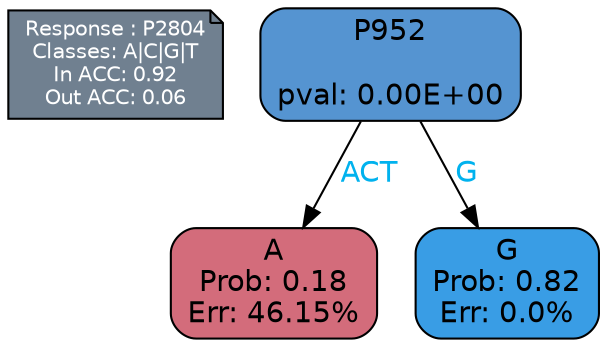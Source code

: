 digraph Tree {
node [shape=box, style="filled, rounded", color="black", fontname=helvetica] ;
graph [ranksep=equally, splines=polylines, bgcolor=transparent, dpi=600] ;
edge [fontname=helvetica] ;
LEGEND [label="Response : P2804
Classes: A|C|G|T
In ACC: 0.92
Out ACC: 0.06
",shape=note,align=left,style=filled,fillcolor="slategray",fontcolor="white",fontsize=10];1 [label="P952

pval: 0.00E+00", fillcolor="#5594d1"] ;
2 [label="A
Prob: 0.18
Err: 46.15%", fillcolor="#d36c7b"] ;
3 [label="G
Prob: 0.82
Err: 0.0%", fillcolor="#399de5"] ;
1 -> 2 [label="ACT",fontcolor=deepskyblue2] ;
1 -> 3 [label="G",fontcolor=deepskyblue2] ;
{rank = same; 2;3;}{rank = same; LEGEND;1;}}